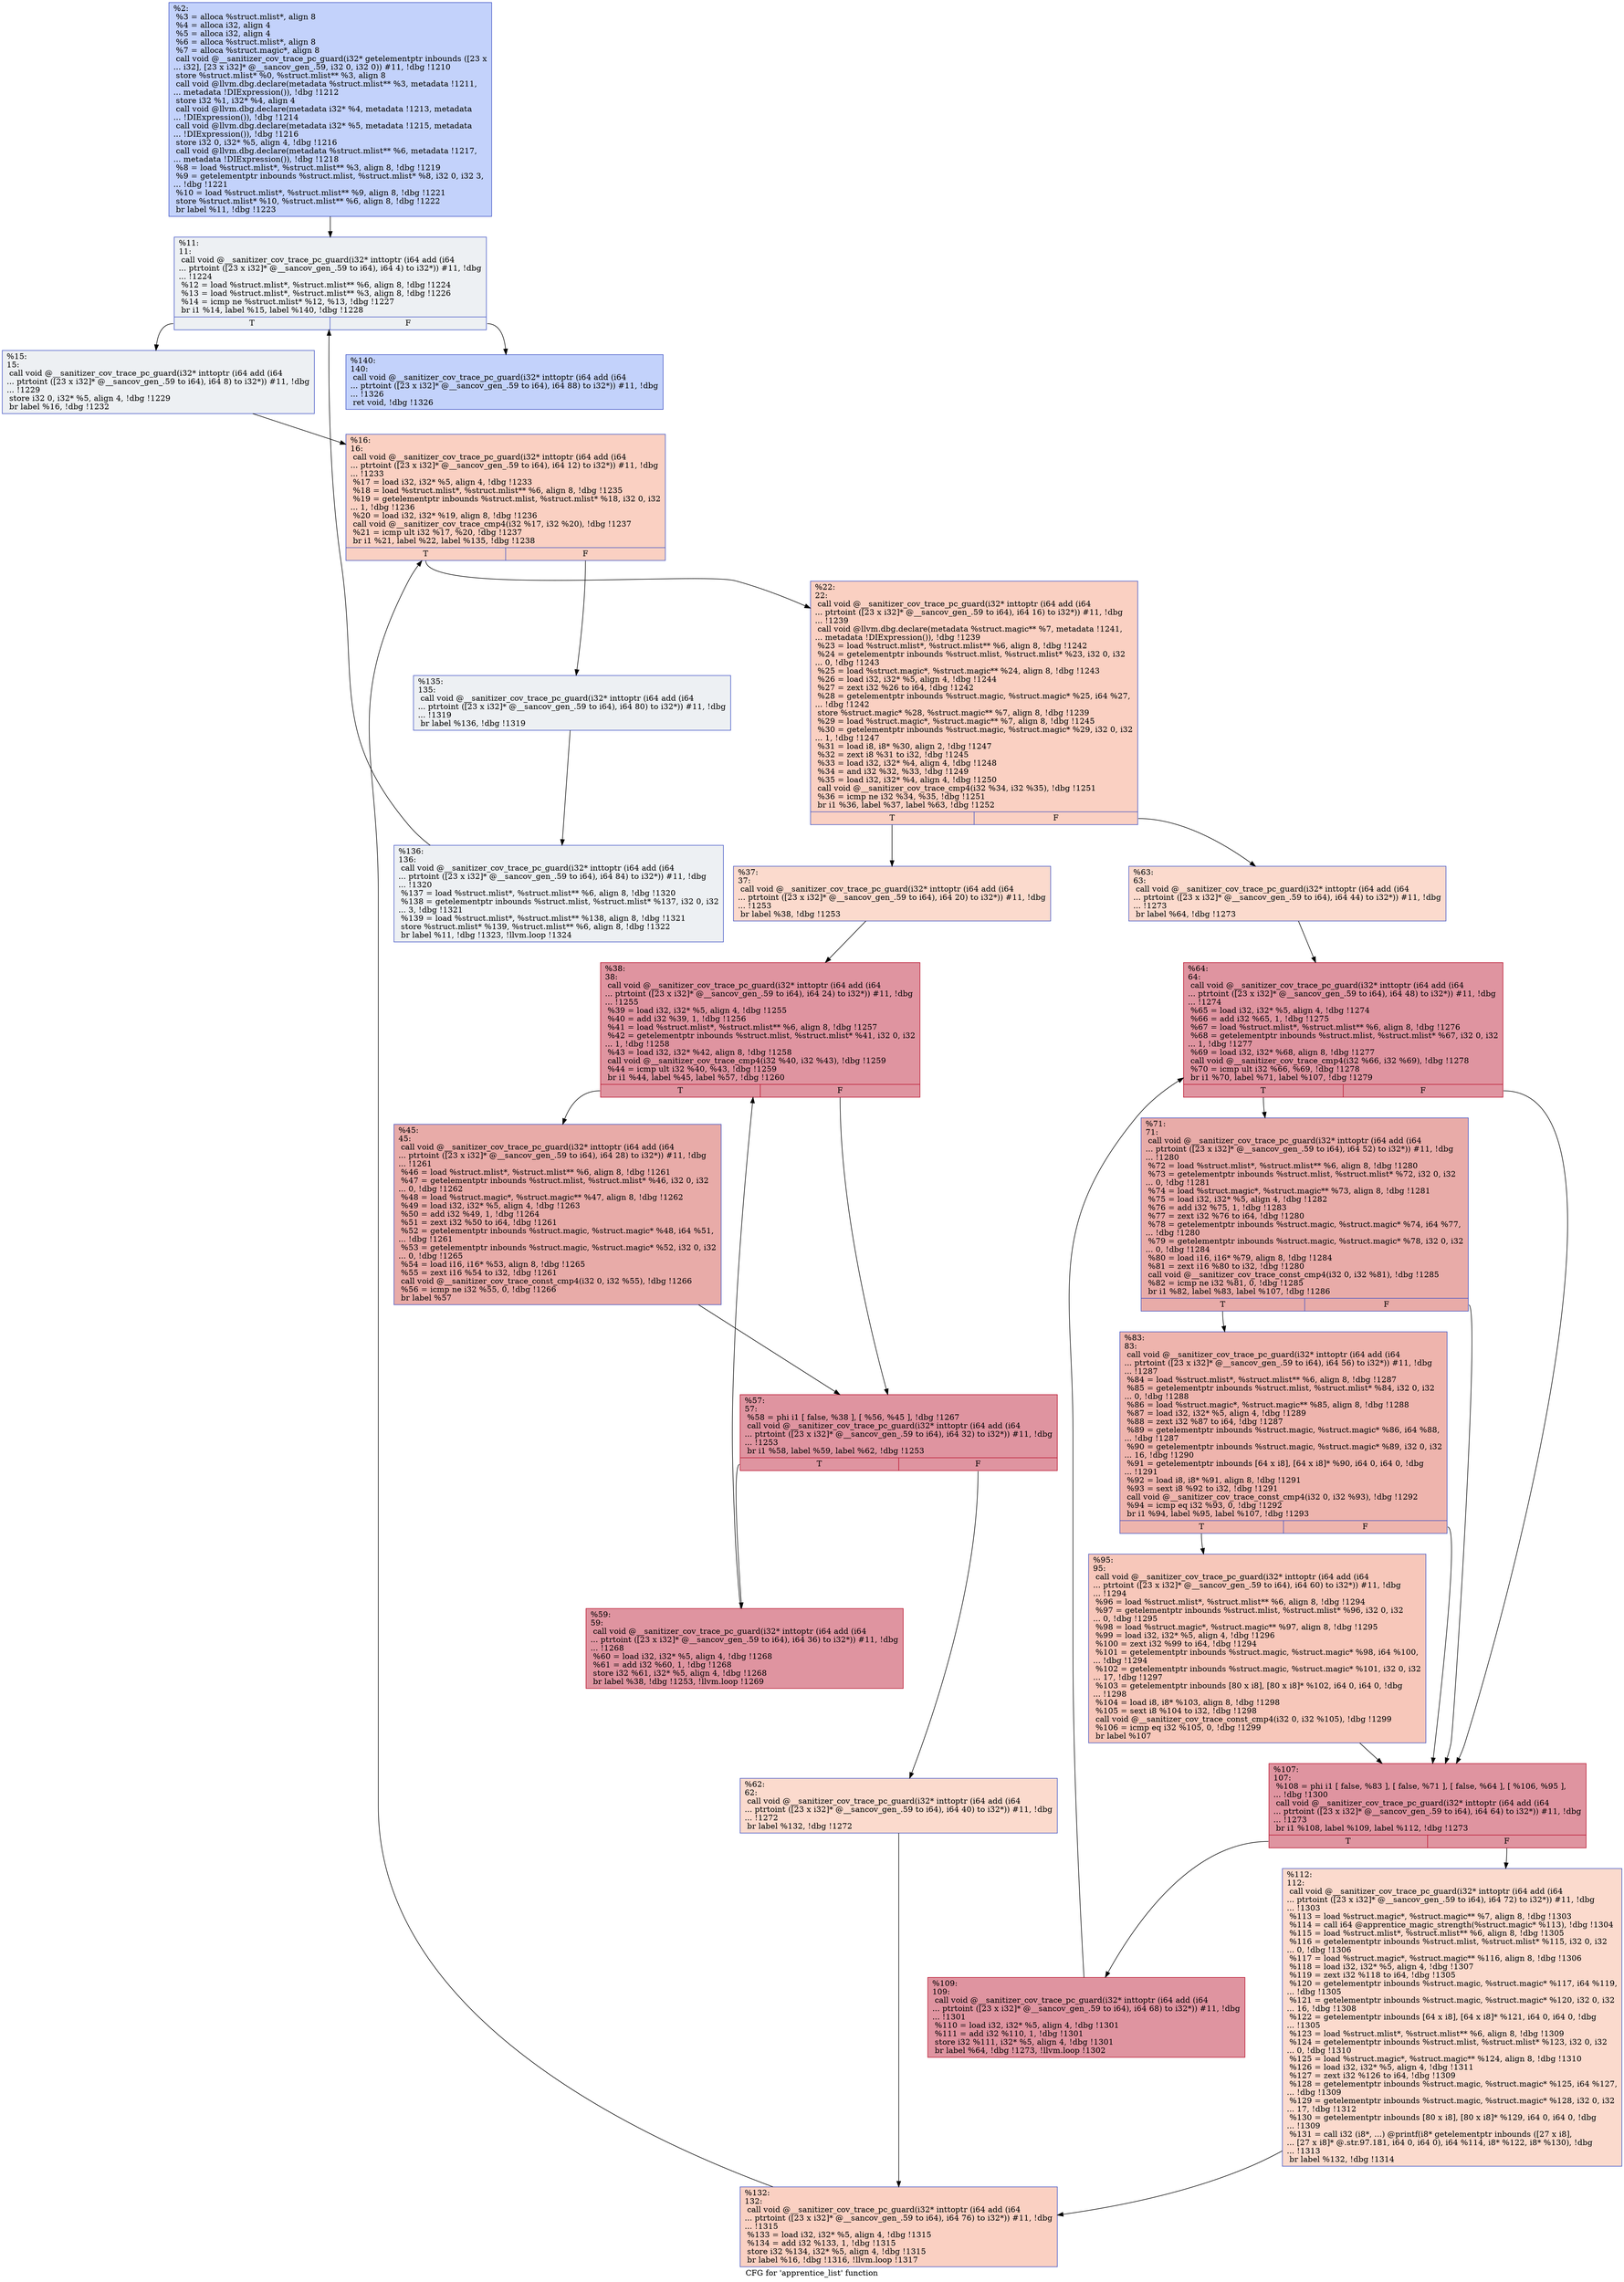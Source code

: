 digraph "CFG for 'apprentice_list' function" {
	label="CFG for 'apprentice_list' function";

	Node0x559c5c8c94c0 [shape=record,color="#3d50c3ff", style=filled, fillcolor="#779af770",label="{%2:\l  %3 = alloca %struct.mlist*, align 8\l  %4 = alloca i32, align 4\l  %5 = alloca i32, align 4\l  %6 = alloca %struct.mlist*, align 8\l  %7 = alloca %struct.magic*, align 8\l  call void @__sanitizer_cov_trace_pc_guard(i32* getelementptr inbounds ([23 x\l... i32], [23 x i32]* @__sancov_gen_.59, i32 0, i32 0)) #11, !dbg !1210\l  store %struct.mlist* %0, %struct.mlist** %3, align 8\l  call void @llvm.dbg.declare(metadata %struct.mlist** %3, metadata !1211,\l... metadata !DIExpression()), !dbg !1212\l  store i32 %1, i32* %4, align 4\l  call void @llvm.dbg.declare(metadata i32* %4, metadata !1213, metadata\l... !DIExpression()), !dbg !1214\l  call void @llvm.dbg.declare(metadata i32* %5, metadata !1215, metadata\l... !DIExpression()), !dbg !1216\l  store i32 0, i32* %5, align 4, !dbg !1216\l  call void @llvm.dbg.declare(metadata %struct.mlist** %6, metadata !1217,\l... metadata !DIExpression()), !dbg !1218\l  %8 = load %struct.mlist*, %struct.mlist** %3, align 8, !dbg !1219\l  %9 = getelementptr inbounds %struct.mlist, %struct.mlist* %8, i32 0, i32 3,\l... !dbg !1221\l  %10 = load %struct.mlist*, %struct.mlist** %9, align 8, !dbg !1221\l  store %struct.mlist* %10, %struct.mlist** %6, align 8, !dbg !1222\l  br label %11, !dbg !1223\l}"];
	Node0x559c5c8c94c0 -> Node0x559c5c8d2a60;
	Node0x559c5c8d2a60 [shape=record,color="#3d50c3ff", style=filled, fillcolor="#d6dce470",label="{%11:\l11:                                               \l  call void @__sanitizer_cov_trace_pc_guard(i32* inttoptr (i64 add (i64\l... ptrtoint ([23 x i32]* @__sancov_gen_.59 to i64), i64 4) to i32*)) #11, !dbg\l... !1224\l  %12 = load %struct.mlist*, %struct.mlist** %6, align 8, !dbg !1224\l  %13 = load %struct.mlist*, %struct.mlist** %3, align 8, !dbg !1226\l  %14 = icmp ne %struct.mlist* %12, %13, !dbg !1227\l  br i1 %14, label %15, label %140, !dbg !1228\l|{<s0>T|<s1>F}}"];
	Node0x559c5c8d2a60:s0 -> Node0x559c5c8d2ab0;
	Node0x559c5c8d2a60:s1 -> Node0x559c5c8d30f0;
	Node0x559c5c8d2ab0 [shape=record,color="#3d50c3ff", style=filled, fillcolor="#d6dce470",label="{%15:\l15:                                               \l  call void @__sanitizer_cov_trace_pc_guard(i32* inttoptr (i64 add (i64\l... ptrtoint ([23 x i32]* @__sancov_gen_.59 to i64), i64 8) to i32*)) #11, !dbg\l... !1229\l  store i32 0, i32* %5, align 4, !dbg !1229\l  br label %16, !dbg !1232\l}"];
	Node0x559c5c8d2ab0 -> Node0x559c5c8d2b00;
	Node0x559c5c8d2b00 [shape=record,color="#3d50c3ff", style=filled, fillcolor="#f3947570",label="{%16:\l16:                                               \l  call void @__sanitizer_cov_trace_pc_guard(i32* inttoptr (i64 add (i64\l... ptrtoint ([23 x i32]* @__sancov_gen_.59 to i64), i64 12) to i32*)) #11, !dbg\l... !1233\l  %17 = load i32, i32* %5, align 4, !dbg !1233\l  %18 = load %struct.mlist*, %struct.mlist** %6, align 8, !dbg !1235\l  %19 = getelementptr inbounds %struct.mlist, %struct.mlist* %18, i32 0, i32\l... 1, !dbg !1236\l  %20 = load i32, i32* %19, align 8, !dbg !1236\l  call void @__sanitizer_cov_trace_cmp4(i32 %17, i32 %20), !dbg !1237\l  %21 = icmp ult i32 %17, %20, !dbg !1237\l  br i1 %21, label %22, label %135, !dbg !1238\l|{<s0>T|<s1>F}}"];
	Node0x559c5c8d2b00:s0 -> Node0x559c5c8d2b50;
	Node0x559c5c8d2b00:s1 -> Node0x559c5c8d3050;
	Node0x559c5c8d2b50 [shape=record,color="#3d50c3ff", style=filled, fillcolor="#f3947570",label="{%22:\l22:                                               \l  call void @__sanitizer_cov_trace_pc_guard(i32* inttoptr (i64 add (i64\l... ptrtoint ([23 x i32]* @__sancov_gen_.59 to i64), i64 16) to i32*)) #11, !dbg\l... !1239\l  call void @llvm.dbg.declare(metadata %struct.magic** %7, metadata !1241,\l... metadata !DIExpression()), !dbg !1239\l  %23 = load %struct.mlist*, %struct.mlist** %6, align 8, !dbg !1242\l  %24 = getelementptr inbounds %struct.mlist, %struct.mlist* %23, i32 0, i32\l... 0, !dbg !1243\l  %25 = load %struct.magic*, %struct.magic** %24, align 8, !dbg !1243\l  %26 = load i32, i32* %5, align 4, !dbg !1244\l  %27 = zext i32 %26 to i64, !dbg !1242\l  %28 = getelementptr inbounds %struct.magic, %struct.magic* %25, i64 %27,\l... !dbg !1242\l  store %struct.magic* %28, %struct.magic** %7, align 8, !dbg !1239\l  %29 = load %struct.magic*, %struct.magic** %7, align 8, !dbg !1245\l  %30 = getelementptr inbounds %struct.magic, %struct.magic* %29, i32 0, i32\l... 1, !dbg !1247\l  %31 = load i8, i8* %30, align 2, !dbg !1247\l  %32 = zext i8 %31 to i32, !dbg !1245\l  %33 = load i32, i32* %4, align 4, !dbg !1248\l  %34 = and i32 %32, %33, !dbg !1249\l  %35 = load i32, i32* %4, align 4, !dbg !1250\l  call void @__sanitizer_cov_trace_cmp4(i32 %34, i32 %35), !dbg !1251\l  %36 = icmp ne i32 %34, %35, !dbg !1251\l  br i1 %36, label %37, label %63, !dbg !1252\l|{<s0>T|<s1>F}}"];
	Node0x559c5c8d2b50:s0 -> Node0x559c5c8d2ba0;
	Node0x559c5c8d2b50:s1 -> Node0x559c5c8d2d80;
	Node0x559c5c8d2ba0 [shape=record,color="#3d50c3ff", style=filled, fillcolor="#f7ac8e70",label="{%37:\l37:                                               \l  call void @__sanitizer_cov_trace_pc_guard(i32* inttoptr (i64 add (i64\l... ptrtoint ([23 x i32]* @__sancov_gen_.59 to i64), i64 20) to i32*)) #11, !dbg\l... !1253\l  br label %38, !dbg !1253\l}"];
	Node0x559c5c8d2ba0 -> Node0x559c5c8d2bf0;
	Node0x559c5c8d2bf0 [shape=record,color="#b70d28ff", style=filled, fillcolor="#b70d2870",label="{%38:\l38:                                               \l  call void @__sanitizer_cov_trace_pc_guard(i32* inttoptr (i64 add (i64\l... ptrtoint ([23 x i32]* @__sancov_gen_.59 to i64), i64 24) to i32*)) #11, !dbg\l... !1255\l  %39 = load i32, i32* %5, align 4, !dbg !1255\l  %40 = add i32 %39, 1, !dbg !1256\l  %41 = load %struct.mlist*, %struct.mlist** %6, align 8, !dbg !1257\l  %42 = getelementptr inbounds %struct.mlist, %struct.mlist* %41, i32 0, i32\l... 1, !dbg !1258\l  %43 = load i32, i32* %42, align 8, !dbg !1258\l  call void @__sanitizer_cov_trace_cmp4(i32 %40, i32 %43), !dbg !1259\l  %44 = icmp ult i32 %40, %43, !dbg !1259\l  br i1 %44, label %45, label %57, !dbg !1260\l|{<s0>T|<s1>F}}"];
	Node0x559c5c8d2bf0:s0 -> Node0x559c5c8d2c40;
	Node0x559c5c8d2bf0:s1 -> Node0x559c5c8d2c90;
	Node0x559c5c8d2c40 [shape=record,color="#3d50c3ff", style=filled, fillcolor="#cc403a70",label="{%45:\l45:                                               \l  call void @__sanitizer_cov_trace_pc_guard(i32* inttoptr (i64 add (i64\l... ptrtoint ([23 x i32]* @__sancov_gen_.59 to i64), i64 28) to i32*)) #11, !dbg\l... !1261\l  %46 = load %struct.mlist*, %struct.mlist** %6, align 8, !dbg !1261\l  %47 = getelementptr inbounds %struct.mlist, %struct.mlist* %46, i32 0, i32\l... 0, !dbg !1262\l  %48 = load %struct.magic*, %struct.magic** %47, align 8, !dbg !1262\l  %49 = load i32, i32* %5, align 4, !dbg !1263\l  %50 = add i32 %49, 1, !dbg !1264\l  %51 = zext i32 %50 to i64, !dbg !1261\l  %52 = getelementptr inbounds %struct.magic, %struct.magic* %48, i64 %51,\l... !dbg !1261\l  %53 = getelementptr inbounds %struct.magic, %struct.magic* %52, i32 0, i32\l... 0, !dbg !1265\l  %54 = load i16, i16* %53, align 8, !dbg !1265\l  %55 = zext i16 %54 to i32, !dbg !1261\l  call void @__sanitizer_cov_trace_const_cmp4(i32 0, i32 %55), !dbg !1266\l  %56 = icmp ne i32 %55, 0, !dbg !1266\l  br label %57\l}"];
	Node0x559c5c8d2c40 -> Node0x559c5c8d2c90;
	Node0x559c5c8d2c90 [shape=record,color="#b70d28ff", style=filled, fillcolor="#b70d2870",label="{%57:\l57:                                               \l  %58 = phi i1 [ false, %38 ], [ %56, %45 ], !dbg !1267\l  call void @__sanitizer_cov_trace_pc_guard(i32* inttoptr (i64 add (i64\l... ptrtoint ([23 x i32]* @__sancov_gen_.59 to i64), i64 32) to i32*)) #11, !dbg\l... !1253\l  br i1 %58, label %59, label %62, !dbg !1253\l|{<s0>T|<s1>F}}"];
	Node0x559c5c8d2c90:s0 -> Node0x559c5c8d2ce0;
	Node0x559c5c8d2c90:s1 -> Node0x559c5c8d2d30;
	Node0x559c5c8d2ce0 [shape=record,color="#b70d28ff", style=filled, fillcolor="#b70d2870",label="{%59:\l59:                                               \l  call void @__sanitizer_cov_trace_pc_guard(i32* inttoptr (i64 add (i64\l... ptrtoint ([23 x i32]* @__sancov_gen_.59 to i64), i64 36) to i32*)) #11, !dbg\l... !1268\l  %60 = load i32, i32* %5, align 4, !dbg !1268\l  %61 = add i32 %60, 1, !dbg !1268\l  store i32 %61, i32* %5, align 4, !dbg !1268\l  br label %38, !dbg !1253, !llvm.loop !1269\l}"];
	Node0x559c5c8d2ce0 -> Node0x559c5c8d2bf0;
	Node0x559c5c8d2d30 [shape=record,color="#3d50c3ff", style=filled, fillcolor="#f7ac8e70",label="{%62:\l62:                                               \l  call void @__sanitizer_cov_trace_pc_guard(i32* inttoptr (i64 add (i64\l... ptrtoint ([23 x i32]* @__sancov_gen_.59 to i64), i64 40) to i32*)) #11, !dbg\l... !1272\l  br label %132, !dbg !1272\l}"];
	Node0x559c5c8d2d30 -> Node0x559c5c8d3000;
	Node0x559c5c8d2d80 [shape=record,color="#3d50c3ff", style=filled, fillcolor="#f7ac8e70",label="{%63:\l63:                                               \l  call void @__sanitizer_cov_trace_pc_guard(i32* inttoptr (i64 add (i64\l... ptrtoint ([23 x i32]* @__sancov_gen_.59 to i64), i64 44) to i32*)) #11, !dbg\l... !1273\l  br label %64, !dbg !1273\l}"];
	Node0x559c5c8d2d80 -> Node0x559c5c8d2dd0;
	Node0x559c5c8d2dd0 [shape=record,color="#b70d28ff", style=filled, fillcolor="#b70d2870",label="{%64:\l64:                                               \l  call void @__sanitizer_cov_trace_pc_guard(i32* inttoptr (i64 add (i64\l... ptrtoint ([23 x i32]* @__sancov_gen_.59 to i64), i64 48) to i32*)) #11, !dbg\l... !1274\l  %65 = load i32, i32* %5, align 4, !dbg !1274\l  %66 = add i32 %65, 1, !dbg !1275\l  %67 = load %struct.mlist*, %struct.mlist** %6, align 8, !dbg !1276\l  %68 = getelementptr inbounds %struct.mlist, %struct.mlist* %67, i32 0, i32\l... 1, !dbg !1277\l  %69 = load i32, i32* %68, align 8, !dbg !1277\l  call void @__sanitizer_cov_trace_cmp4(i32 %66, i32 %69), !dbg !1278\l  %70 = icmp ult i32 %66, %69, !dbg !1278\l  br i1 %70, label %71, label %107, !dbg !1279\l|{<s0>T|<s1>F}}"];
	Node0x559c5c8d2dd0:s0 -> Node0x559c5c8d2e20;
	Node0x559c5c8d2dd0:s1 -> Node0x559c5c8d2f10;
	Node0x559c5c8d2e20 [shape=record,color="#3d50c3ff", style=filled, fillcolor="#cc403a70",label="{%71:\l71:                                               \l  call void @__sanitizer_cov_trace_pc_guard(i32* inttoptr (i64 add (i64\l... ptrtoint ([23 x i32]* @__sancov_gen_.59 to i64), i64 52) to i32*)) #11, !dbg\l... !1280\l  %72 = load %struct.mlist*, %struct.mlist** %6, align 8, !dbg !1280\l  %73 = getelementptr inbounds %struct.mlist, %struct.mlist* %72, i32 0, i32\l... 0, !dbg !1281\l  %74 = load %struct.magic*, %struct.magic** %73, align 8, !dbg !1281\l  %75 = load i32, i32* %5, align 4, !dbg !1282\l  %76 = add i32 %75, 1, !dbg !1283\l  %77 = zext i32 %76 to i64, !dbg !1280\l  %78 = getelementptr inbounds %struct.magic, %struct.magic* %74, i64 %77,\l... !dbg !1280\l  %79 = getelementptr inbounds %struct.magic, %struct.magic* %78, i32 0, i32\l... 0, !dbg !1284\l  %80 = load i16, i16* %79, align 8, !dbg !1284\l  %81 = zext i16 %80 to i32, !dbg !1280\l  call void @__sanitizer_cov_trace_const_cmp4(i32 0, i32 %81), !dbg !1285\l  %82 = icmp ne i32 %81, 0, !dbg !1285\l  br i1 %82, label %83, label %107, !dbg !1286\l|{<s0>T|<s1>F}}"];
	Node0x559c5c8d2e20:s0 -> Node0x559c5c8d2e70;
	Node0x559c5c8d2e20:s1 -> Node0x559c5c8d2f10;
	Node0x559c5c8d2e70 [shape=record,color="#3d50c3ff", style=filled, fillcolor="#d8564670",label="{%83:\l83:                                               \l  call void @__sanitizer_cov_trace_pc_guard(i32* inttoptr (i64 add (i64\l... ptrtoint ([23 x i32]* @__sancov_gen_.59 to i64), i64 56) to i32*)) #11, !dbg\l... !1287\l  %84 = load %struct.mlist*, %struct.mlist** %6, align 8, !dbg !1287\l  %85 = getelementptr inbounds %struct.mlist, %struct.mlist* %84, i32 0, i32\l... 0, !dbg !1288\l  %86 = load %struct.magic*, %struct.magic** %85, align 8, !dbg !1288\l  %87 = load i32, i32* %5, align 4, !dbg !1289\l  %88 = zext i32 %87 to i64, !dbg !1287\l  %89 = getelementptr inbounds %struct.magic, %struct.magic* %86, i64 %88,\l... !dbg !1287\l  %90 = getelementptr inbounds %struct.magic, %struct.magic* %89, i32 0, i32\l... 16, !dbg !1290\l  %91 = getelementptr inbounds [64 x i8], [64 x i8]* %90, i64 0, i64 0, !dbg\l... !1291\l  %92 = load i8, i8* %91, align 8, !dbg !1291\l  %93 = sext i8 %92 to i32, !dbg !1291\l  call void @__sanitizer_cov_trace_const_cmp4(i32 0, i32 %93), !dbg !1292\l  %94 = icmp eq i32 %93, 0, !dbg !1292\l  br i1 %94, label %95, label %107, !dbg !1293\l|{<s0>T|<s1>F}}"];
	Node0x559c5c8d2e70:s0 -> Node0x559c5c8d2ec0;
	Node0x559c5c8d2e70:s1 -> Node0x559c5c8d2f10;
	Node0x559c5c8d2ec0 [shape=record,color="#3d50c3ff", style=filled, fillcolor="#ec7f6370",label="{%95:\l95:                                               \l  call void @__sanitizer_cov_trace_pc_guard(i32* inttoptr (i64 add (i64\l... ptrtoint ([23 x i32]* @__sancov_gen_.59 to i64), i64 60) to i32*)) #11, !dbg\l... !1294\l  %96 = load %struct.mlist*, %struct.mlist** %6, align 8, !dbg !1294\l  %97 = getelementptr inbounds %struct.mlist, %struct.mlist* %96, i32 0, i32\l... 0, !dbg !1295\l  %98 = load %struct.magic*, %struct.magic** %97, align 8, !dbg !1295\l  %99 = load i32, i32* %5, align 4, !dbg !1296\l  %100 = zext i32 %99 to i64, !dbg !1294\l  %101 = getelementptr inbounds %struct.magic, %struct.magic* %98, i64 %100,\l... !dbg !1294\l  %102 = getelementptr inbounds %struct.magic, %struct.magic* %101, i32 0, i32\l... 17, !dbg !1297\l  %103 = getelementptr inbounds [80 x i8], [80 x i8]* %102, i64 0, i64 0, !dbg\l... !1298\l  %104 = load i8, i8* %103, align 8, !dbg !1298\l  %105 = sext i8 %104 to i32, !dbg !1298\l  call void @__sanitizer_cov_trace_const_cmp4(i32 0, i32 %105), !dbg !1299\l  %106 = icmp eq i32 %105, 0, !dbg !1299\l  br label %107\l}"];
	Node0x559c5c8d2ec0 -> Node0x559c5c8d2f10;
	Node0x559c5c8d2f10 [shape=record,color="#b70d28ff", style=filled, fillcolor="#b70d2870",label="{%107:\l107:                                              \l  %108 = phi i1 [ false, %83 ], [ false, %71 ], [ false, %64 ], [ %106, %95 ],\l... !dbg !1300\l  call void @__sanitizer_cov_trace_pc_guard(i32* inttoptr (i64 add (i64\l... ptrtoint ([23 x i32]* @__sancov_gen_.59 to i64), i64 64) to i32*)) #11, !dbg\l... !1273\l  br i1 %108, label %109, label %112, !dbg !1273\l|{<s0>T|<s1>F}}"];
	Node0x559c5c8d2f10:s0 -> Node0x559c5c8d2f60;
	Node0x559c5c8d2f10:s1 -> Node0x559c5c8d2fb0;
	Node0x559c5c8d2f60 [shape=record,color="#b70d28ff", style=filled, fillcolor="#b70d2870",label="{%109:\l109:                                              \l  call void @__sanitizer_cov_trace_pc_guard(i32* inttoptr (i64 add (i64\l... ptrtoint ([23 x i32]* @__sancov_gen_.59 to i64), i64 68) to i32*)) #11, !dbg\l... !1301\l  %110 = load i32, i32* %5, align 4, !dbg !1301\l  %111 = add i32 %110, 1, !dbg !1301\l  store i32 %111, i32* %5, align 4, !dbg !1301\l  br label %64, !dbg !1273, !llvm.loop !1302\l}"];
	Node0x559c5c8d2f60 -> Node0x559c5c8d2dd0;
	Node0x559c5c8d2fb0 [shape=record,color="#3d50c3ff", style=filled, fillcolor="#f7ac8e70",label="{%112:\l112:                                              \l  call void @__sanitizer_cov_trace_pc_guard(i32* inttoptr (i64 add (i64\l... ptrtoint ([23 x i32]* @__sancov_gen_.59 to i64), i64 72) to i32*)) #11, !dbg\l... !1303\l  %113 = load %struct.magic*, %struct.magic** %7, align 8, !dbg !1303\l  %114 = call i64 @apprentice_magic_strength(%struct.magic* %113), !dbg !1304\l  %115 = load %struct.mlist*, %struct.mlist** %6, align 8, !dbg !1305\l  %116 = getelementptr inbounds %struct.mlist, %struct.mlist* %115, i32 0, i32\l... 0, !dbg !1306\l  %117 = load %struct.magic*, %struct.magic** %116, align 8, !dbg !1306\l  %118 = load i32, i32* %5, align 4, !dbg !1307\l  %119 = zext i32 %118 to i64, !dbg !1305\l  %120 = getelementptr inbounds %struct.magic, %struct.magic* %117, i64 %119,\l... !dbg !1305\l  %121 = getelementptr inbounds %struct.magic, %struct.magic* %120, i32 0, i32\l... 16, !dbg !1308\l  %122 = getelementptr inbounds [64 x i8], [64 x i8]* %121, i64 0, i64 0, !dbg\l... !1305\l  %123 = load %struct.mlist*, %struct.mlist** %6, align 8, !dbg !1309\l  %124 = getelementptr inbounds %struct.mlist, %struct.mlist* %123, i32 0, i32\l... 0, !dbg !1310\l  %125 = load %struct.magic*, %struct.magic** %124, align 8, !dbg !1310\l  %126 = load i32, i32* %5, align 4, !dbg !1311\l  %127 = zext i32 %126 to i64, !dbg !1309\l  %128 = getelementptr inbounds %struct.magic, %struct.magic* %125, i64 %127,\l... !dbg !1309\l  %129 = getelementptr inbounds %struct.magic, %struct.magic* %128, i32 0, i32\l... 17, !dbg !1312\l  %130 = getelementptr inbounds [80 x i8], [80 x i8]* %129, i64 0, i64 0, !dbg\l... !1309\l  %131 = call i32 (i8*, ...) @printf(i8* getelementptr inbounds ([27 x i8],\l... [27 x i8]* @.str.97.181, i64 0, i64 0), i64 %114, i8* %122, i8* %130), !dbg\l... !1313\l  br label %132, !dbg !1314\l}"];
	Node0x559c5c8d2fb0 -> Node0x559c5c8d3000;
	Node0x559c5c8d3000 [shape=record,color="#3d50c3ff", style=filled, fillcolor="#f3947570",label="{%132:\l132:                                              \l  call void @__sanitizer_cov_trace_pc_guard(i32* inttoptr (i64 add (i64\l... ptrtoint ([23 x i32]* @__sancov_gen_.59 to i64), i64 76) to i32*)) #11, !dbg\l... !1315\l  %133 = load i32, i32* %5, align 4, !dbg !1315\l  %134 = add i32 %133, 1, !dbg !1315\l  store i32 %134, i32* %5, align 4, !dbg !1315\l  br label %16, !dbg !1316, !llvm.loop !1317\l}"];
	Node0x559c5c8d3000 -> Node0x559c5c8d2b00;
	Node0x559c5c8d3050 [shape=record,color="#3d50c3ff", style=filled, fillcolor="#d6dce470",label="{%135:\l135:                                              \l  call void @__sanitizer_cov_trace_pc_guard(i32* inttoptr (i64 add (i64\l... ptrtoint ([23 x i32]* @__sancov_gen_.59 to i64), i64 80) to i32*)) #11, !dbg\l... !1319\l  br label %136, !dbg !1319\l}"];
	Node0x559c5c8d3050 -> Node0x559c5c8d30a0;
	Node0x559c5c8d30a0 [shape=record,color="#3d50c3ff", style=filled, fillcolor="#d6dce470",label="{%136:\l136:                                              \l  call void @__sanitizer_cov_trace_pc_guard(i32* inttoptr (i64 add (i64\l... ptrtoint ([23 x i32]* @__sancov_gen_.59 to i64), i64 84) to i32*)) #11, !dbg\l... !1320\l  %137 = load %struct.mlist*, %struct.mlist** %6, align 8, !dbg !1320\l  %138 = getelementptr inbounds %struct.mlist, %struct.mlist* %137, i32 0, i32\l... 3, !dbg !1321\l  %139 = load %struct.mlist*, %struct.mlist** %138, align 8, !dbg !1321\l  store %struct.mlist* %139, %struct.mlist** %6, align 8, !dbg !1322\l  br label %11, !dbg !1323, !llvm.loop !1324\l}"];
	Node0x559c5c8d30a0 -> Node0x559c5c8d2a60;
	Node0x559c5c8d30f0 [shape=record,color="#3d50c3ff", style=filled, fillcolor="#779af770",label="{%140:\l140:                                              \l  call void @__sanitizer_cov_trace_pc_guard(i32* inttoptr (i64 add (i64\l... ptrtoint ([23 x i32]* @__sancov_gen_.59 to i64), i64 88) to i32*)) #11, !dbg\l... !1326\l  ret void, !dbg !1326\l}"];
}
